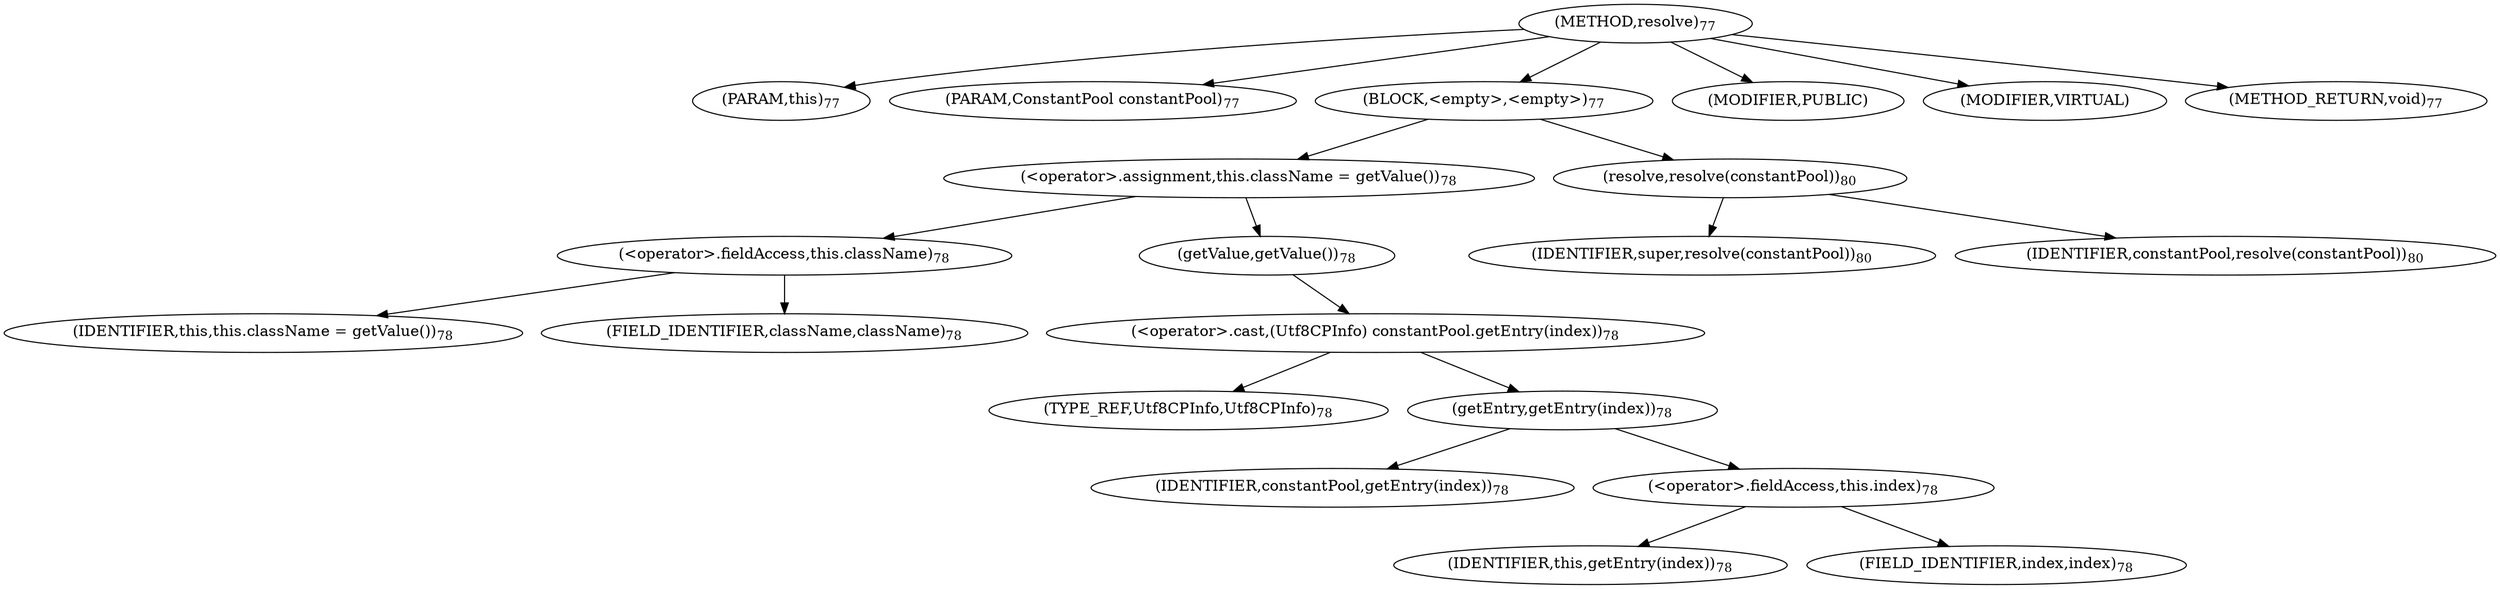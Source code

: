 digraph "resolve" {  
"61" [label = <(METHOD,resolve)<SUB>77</SUB>> ]
"62" [label = <(PARAM,this)<SUB>77</SUB>> ]
"63" [label = <(PARAM,ConstantPool constantPool)<SUB>77</SUB>> ]
"64" [label = <(BLOCK,&lt;empty&gt;,&lt;empty&gt;)<SUB>77</SUB>> ]
"65" [label = <(&lt;operator&gt;.assignment,this.className = getValue())<SUB>78</SUB>> ]
"66" [label = <(&lt;operator&gt;.fieldAccess,this.className)<SUB>78</SUB>> ]
"67" [label = <(IDENTIFIER,this,this.className = getValue())<SUB>78</SUB>> ]
"68" [label = <(FIELD_IDENTIFIER,className,className)<SUB>78</SUB>> ]
"69" [label = <(getValue,getValue())<SUB>78</SUB>> ]
"70" [label = <(&lt;operator&gt;.cast,(Utf8CPInfo) constantPool.getEntry(index))<SUB>78</SUB>> ]
"71" [label = <(TYPE_REF,Utf8CPInfo,Utf8CPInfo)<SUB>78</SUB>> ]
"72" [label = <(getEntry,getEntry(index))<SUB>78</SUB>> ]
"73" [label = <(IDENTIFIER,constantPool,getEntry(index))<SUB>78</SUB>> ]
"74" [label = <(&lt;operator&gt;.fieldAccess,this.index)<SUB>78</SUB>> ]
"75" [label = <(IDENTIFIER,this,getEntry(index))<SUB>78</SUB>> ]
"76" [label = <(FIELD_IDENTIFIER,index,index)<SUB>78</SUB>> ]
"77" [label = <(resolve,resolve(constantPool))<SUB>80</SUB>> ]
"78" [label = <(IDENTIFIER,super,resolve(constantPool))<SUB>80</SUB>> ]
"79" [label = <(IDENTIFIER,constantPool,resolve(constantPool))<SUB>80</SUB>> ]
"80" [label = <(MODIFIER,PUBLIC)> ]
"81" [label = <(MODIFIER,VIRTUAL)> ]
"82" [label = <(METHOD_RETURN,void)<SUB>77</SUB>> ]
  "61" -> "62" 
  "61" -> "63" 
  "61" -> "64" 
  "61" -> "80" 
  "61" -> "81" 
  "61" -> "82" 
  "64" -> "65" 
  "64" -> "77" 
  "65" -> "66" 
  "65" -> "69" 
  "66" -> "67" 
  "66" -> "68" 
  "69" -> "70" 
  "70" -> "71" 
  "70" -> "72" 
  "72" -> "73" 
  "72" -> "74" 
  "74" -> "75" 
  "74" -> "76" 
  "77" -> "78" 
  "77" -> "79" 
}
